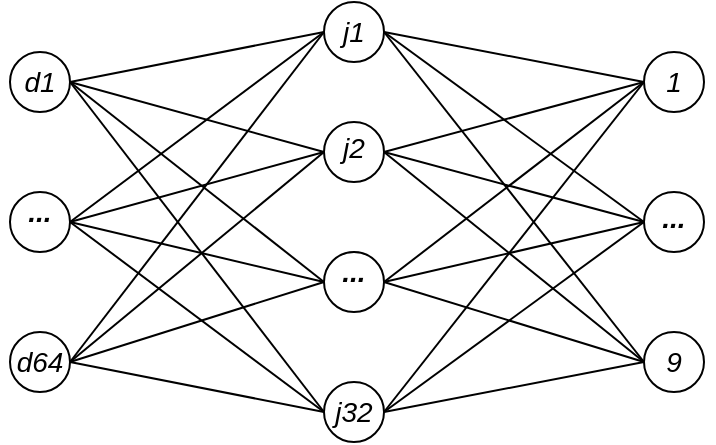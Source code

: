 <mxfile version="13.7.3" type="device"><diagram id="3duXBOCwB2C0YUFxyy--" name="Página-1"><mxGraphModel dx="593" dy="362" grid="0" gridSize="10" guides="1" tooltips="1" connect="1" arrows="1" fold="1" page="1" pageScale="1" pageWidth="827" pageHeight="1169" math="0" shadow="0"><root><mxCell id="0"/><mxCell id="1" parent="0"/><mxCell id="HwGUHVJfZJSe1KtvO8Ud-27" style="rounded=1;sketch=0;orthogonalLoop=1;jettySize=auto;html=1;exitX=1;exitY=0.5;exitDx=0;exitDy=0;entryX=0;entryY=0.5;entryDx=0;entryDy=0;fontSize=14;endArrow=none;endFill=0;" edge="1" parent="1" source="HwGUHVJfZJSe1KtvO8Ud-1" target="HwGUHVJfZJSe1KtvO8Ud-19"><mxGeometry relative="1" as="geometry"/></mxCell><mxCell id="HwGUHVJfZJSe1KtvO8Ud-28" style="edgeStyle=none;rounded=1;sketch=0;orthogonalLoop=1;jettySize=auto;html=1;exitX=1;exitY=0.5;exitDx=0;exitDy=0;entryX=0;entryY=0.5;entryDx=0;entryDy=0;endArrow=none;endFill=0;fontSize=14;" edge="1" parent="1" source="HwGUHVJfZJSe1KtvO8Ud-1" target="HwGUHVJfZJSe1KtvO8Ud-21"><mxGeometry relative="1" as="geometry"/></mxCell><mxCell id="HwGUHVJfZJSe1KtvO8Ud-29" style="edgeStyle=none;rounded=1;sketch=0;orthogonalLoop=1;jettySize=auto;html=1;exitX=1;exitY=0.5;exitDx=0;exitDy=0;entryX=0;entryY=0.5;entryDx=0;entryDy=0;endArrow=none;endFill=0;fontSize=14;" edge="1" parent="1" source="HwGUHVJfZJSe1KtvO8Ud-1" target="HwGUHVJfZJSe1KtvO8Ud-22"><mxGeometry relative="1" as="geometry"/></mxCell><mxCell id="HwGUHVJfZJSe1KtvO8Ud-30" style="edgeStyle=none;rounded=1;sketch=0;orthogonalLoop=1;jettySize=auto;html=1;exitX=1;exitY=0.5;exitDx=0;exitDy=0;entryX=0;entryY=0.5;entryDx=0;entryDy=0;endArrow=none;endFill=0;fontSize=14;" edge="1" parent="1" source="HwGUHVJfZJSe1KtvO8Ud-1" target="HwGUHVJfZJSe1KtvO8Ud-20"><mxGeometry relative="1" as="geometry"/></mxCell><mxCell id="HwGUHVJfZJSe1KtvO8Ud-1" value="" style="ellipse;whiteSpace=wrap;html=1;aspect=fixed;" vertex="1" parent="1"><mxGeometry x="163" y="120" width="30" height="30" as="geometry"/></mxCell><mxCell id="HwGUHVJfZJSe1KtvO8Ud-35" style="edgeStyle=none;rounded=1;sketch=0;orthogonalLoop=1;jettySize=auto;html=1;exitX=1;exitY=0.5;exitDx=0;exitDy=0;entryX=0;entryY=0.5;entryDx=0;entryDy=0;endArrow=none;endFill=0;fontSize=14;" edge="1" parent="1" source="HwGUHVJfZJSe1KtvO8Ud-7" target="HwGUHVJfZJSe1KtvO8Ud-19"><mxGeometry relative="1" as="geometry"/></mxCell><mxCell id="HwGUHVJfZJSe1KtvO8Ud-36" style="edgeStyle=none;rounded=1;sketch=0;orthogonalLoop=1;jettySize=auto;html=1;exitX=1;exitY=0.5;exitDx=0;exitDy=0;entryX=0;entryY=0.5;entryDx=0;entryDy=0;endArrow=none;endFill=0;fontSize=14;" edge="1" parent="1" source="HwGUHVJfZJSe1KtvO8Ud-7" target="HwGUHVJfZJSe1KtvO8Ud-22"><mxGeometry relative="1" as="geometry"/></mxCell><mxCell id="HwGUHVJfZJSe1KtvO8Ud-37" style="edgeStyle=none;rounded=1;sketch=0;orthogonalLoop=1;jettySize=auto;html=1;exitX=1;exitY=0.5;exitDx=0;exitDy=0;entryX=0;entryY=0.5;entryDx=0;entryDy=0;endArrow=none;endFill=0;fontSize=14;" edge="1" parent="1" source="HwGUHVJfZJSe1KtvO8Ud-7" target="HwGUHVJfZJSe1KtvO8Ud-21"><mxGeometry relative="1" as="geometry"/></mxCell><mxCell id="HwGUHVJfZJSe1KtvO8Ud-38" style="edgeStyle=none;rounded=1;sketch=0;orthogonalLoop=1;jettySize=auto;html=1;exitX=1;exitY=0.5;exitDx=0;exitDy=0;entryX=0;entryY=0.5;entryDx=0;entryDy=0;endArrow=none;endFill=0;fontSize=14;" edge="1" parent="1" source="HwGUHVJfZJSe1KtvO8Ud-7" target="HwGUHVJfZJSe1KtvO8Ud-20"><mxGeometry relative="1" as="geometry"/></mxCell><mxCell id="HwGUHVJfZJSe1KtvO8Ud-7" value="" style="ellipse;whiteSpace=wrap;html=1;aspect=fixed;" vertex="1" parent="1"><mxGeometry x="163" y="260" width="30" height="30" as="geometry"/></mxCell><mxCell id="HwGUHVJfZJSe1KtvO8Ud-31" style="edgeStyle=none;rounded=1;sketch=0;orthogonalLoop=1;jettySize=auto;html=1;exitX=1;exitY=0.5;exitDx=0;exitDy=0;entryX=0;entryY=0.5;entryDx=0;entryDy=0;endArrow=none;endFill=0;fontSize=14;" edge="1" parent="1" source="HwGUHVJfZJSe1KtvO8Ud-8" target="HwGUHVJfZJSe1KtvO8Ud-19"><mxGeometry relative="1" as="geometry"/></mxCell><mxCell id="HwGUHVJfZJSe1KtvO8Ud-32" style="edgeStyle=none;rounded=1;sketch=0;orthogonalLoop=1;jettySize=auto;html=1;exitX=1;exitY=0.5;exitDx=0;exitDy=0;entryX=0;entryY=0.5;entryDx=0;entryDy=0;endArrow=none;endFill=0;fontSize=14;" edge="1" parent="1" source="HwGUHVJfZJSe1KtvO8Ud-8" target="HwGUHVJfZJSe1KtvO8Ud-21"><mxGeometry relative="1" as="geometry"/></mxCell><mxCell id="HwGUHVJfZJSe1KtvO8Ud-33" style="edgeStyle=none;rounded=1;sketch=0;orthogonalLoop=1;jettySize=auto;html=1;exitX=1;exitY=0.5;exitDx=0;exitDy=0;entryX=0;entryY=0.5;entryDx=0;entryDy=0;endArrow=none;endFill=0;fontSize=14;" edge="1" parent="1" source="HwGUHVJfZJSe1KtvO8Ud-8" target="HwGUHVJfZJSe1KtvO8Ud-22"><mxGeometry relative="1" as="geometry"/></mxCell><mxCell id="HwGUHVJfZJSe1KtvO8Ud-34" style="edgeStyle=none;rounded=1;sketch=0;orthogonalLoop=1;jettySize=auto;html=1;exitX=1;exitY=0.5;exitDx=0;exitDy=0;entryX=0;entryY=0.5;entryDx=0;entryDy=0;endArrow=none;endFill=0;fontSize=14;" edge="1" parent="1" source="HwGUHVJfZJSe1KtvO8Ud-8" target="HwGUHVJfZJSe1KtvO8Ud-20"><mxGeometry relative="1" as="geometry"/></mxCell><mxCell id="HwGUHVJfZJSe1KtvO8Ud-8" value="" style="ellipse;whiteSpace=wrap;html=1;aspect=fixed;" vertex="1" parent="1"><mxGeometry x="163" y="190" width="30" height="30" as="geometry"/></mxCell><mxCell id="HwGUHVJfZJSe1KtvO8Ud-13" value="&lt;span style=&quot;font-size: 14px;&quot;&gt;&lt;i style=&quot;font-size: 14px;&quot;&gt;d1&lt;/i&gt;&lt;/span&gt;" style="text;html=1;strokeColor=none;fillColor=none;align=center;verticalAlign=middle;whiteSpace=wrap;rounded=0;sketch=0;fontSize=14;" vertex="1" parent="1"><mxGeometry x="158" y="125" width="40" height="20" as="geometry"/></mxCell><mxCell id="HwGUHVJfZJSe1KtvO8Ud-15" value="&lt;span style=&quot;font-size: 14px&quot;&gt;&lt;i style=&quot;font-size: 14px&quot;&gt;d64&lt;/i&gt;&lt;/span&gt;" style="text;html=1;strokeColor=none;fillColor=none;align=center;verticalAlign=middle;whiteSpace=wrap;rounded=0;sketch=0;fontSize=14;" vertex="1" parent="1"><mxGeometry x="158" y="265" width="40" height="20" as="geometry"/></mxCell><mxCell id="HwGUHVJfZJSe1KtvO8Ud-17" value="&lt;i style=&quot;font-size: 14px;&quot;&gt;&lt;font style=&quot;font-size: 14px;&quot;&gt;&lt;b style=&quot;font-size: 14px;&quot;&gt;...&lt;/b&gt;&lt;/font&gt;&lt;/i&gt;" style="text;html=1;strokeColor=none;fillColor=none;align=center;verticalAlign=middle;whiteSpace=wrap;rounded=0;sketch=0;fontSize=14;" vertex="1" parent="1"><mxGeometry x="158" y="190" width="40" height="20" as="geometry"/></mxCell><mxCell id="HwGUHVJfZJSe1KtvO8Ud-47" style="edgeStyle=none;rounded=1;sketch=0;orthogonalLoop=1;jettySize=auto;html=1;exitX=1;exitY=0.5;exitDx=0;exitDy=0;entryX=0;entryY=0.5;entryDx=0;entryDy=0;endArrow=none;endFill=0;fontSize=14;" edge="1" parent="1" source="HwGUHVJfZJSe1KtvO8Ud-19" target="HwGUHVJfZJSe1KtvO8Ud-24"><mxGeometry relative="1" as="geometry"/></mxCell><mxCell id="HwGUHVJfZJSe1KtvO8Ud-48" style="edgeStyle=none;rounded=1;sketch=0;orthogonalLoop=1;jettySize=auto;html=1;exitX=1;exitY=0.5;exitDx=0;exitDy=0;entryX=0;entryY=0.5;entryDx=0;entryDy=0;endArrow=none;endFill=0;fontSize=14;" edge="1" parent="1" source="HwGUHVJfZJSe1KtvO8Ud-19" target="HwGUHVJfZJSe1KtvO8Ud-25"><mxGeometry relative="1" as="geometry"/></mxCell><mxCell id="HwGUHVJfZJSe1KtvO8Ud-49" style="edgeStyle=none;rounded=1;sketch=0;orthogonalLoop=1;jettySize=auto;html=1;exitX=1;exitY=0.5;exitDx=0;exitDy=0;entryX=0;entryY=0.5;entryDx=0;entryDy=0;endArrow=none;endFill=0;fontSize=14;" edge="1" parent="1" source="HwGUHVJfZJSe1KtvO8Ud-19" target="HwGUHVJfZJSe1KtvO8Ud-26"><mxGeometry relative="1" as="geometry"/></mxCell><mxCell id="HwGUHVJfZJSe1KtvO8Ud-19" value="" style="ellipse;whiteSpace=wrap;html=1;aspect=fixed;" vertex="1" parent="1"><mxGeometry x="320" y="95" width="30" height="30" as="geometry"/></mxCell><mxCell id="HwGUHVJfZJSe1KtvO8Ud-58" style="edgeStyle=none;rounded=1;sketch=0;orthogonalLoop=1;jettySize=auto;html=1;exitX=1;exitY=0.5;exitDx=0;exitDy=0;entryX=0;entryY=0.5;entryDx=0;entryDy=0;endArrow=none;endFill=0;fontSize=14;" edge="1" parent="1" source="HwGUHVJfZJSe1KtvO8Ud-20" target="HwGUHVJfZJSe1KtvO8Ud-25"><mxGeometry relative="1" as="geometry"/></mxCell><mxCell id="HwGUHVJfZJSe1KtvO8Ud-59" style="edgeStyle=none;rounded=1;sketch=0;orthogonalLoop=1;jettySize=auto;html=1;exitX=1;exitY=0.5;exitDx=0;exitDy=0;entryX=0;entryY=0.5;entryDx=0;entryDy=0;endArrow=none;endFill=0;fontSize=14;" edge="1" parent="1" source="HwGUHVJfZJSe1KtvO8Ud-20" target="HwGUHVJfZJSe1KtvO8Ud-24"><mxGeometry relative="1" as="geometry"/></mxCell><mxCell id="HwGUHVJfZJSe1KtvO8Ud-60" style="edgeStyle=none;rounded=1;sketch=0;orthogonalLoop=1;jettySize=auto;html=1;exitX=1;exitY=0.5;exitDx=0;exitDy=0;entryX=0;entryY=0.5;entryDx=0;entryDy=0;endArrow=none;endFill=0;fontSize=14;" edge="1" parent="1" source="HwGUHVJfZJSe1KtvO8Ud-20" target="HwGUHVJfZJSe1KtvO8Ud-26"><mxGeometry relative="1" as="geometry"/></mxCell><mxCell id="HwGUHVJfZJSe1KtvO8Ud-20" value="" style="ellipse;whiteSpace=wrap;html=1;aspect=fixed;" vertex="1" parent="1"><mxGeometry x="320" y="285" width="30" height="30" as="geometry"/></mxCell><mxCell id="HwGUHVJfZJSe1KtvO8Ud-51" style="edgeStyle=none;rounded=1;sketch=0;orthogonalLoop=1;jettySize=auto;html=1;exitX=1;exitY=0.5;exitDx=0;exitDy=0;entryX=0;entryY=0.5;entryDx=0;entryDy=0;endArrow=none;endFill=0;fontSize=14;" edge="1" parent="1" source="HwGUHVJfZJSe1KtvO8Ud-21" target="HwGUHVJfZJSe1KtvO8Ud-24"><mxGeometry relative="1" as="geometry"/></mxCell><mxCell id="HwGUHVJfZJSe1KtvO8Ud-52" style="edgeStyle=none;rounded=1;sketch=0;orthogonalLoop=1;jettySize=auto;html=1;exitX=1;exitY=0.5;exitDx=0;exitDy=0;entryX=0;entryY=0.5;entryDx=0;entryDy=0;endArrow=none;endFill=0;fontSize=14;" edge="1" parent="1" source="HwGUHVJfZJSe1KtvO8Ud-21" target="HwGUHVJfZJSe1KtvO8Ud-25"><mxGeometry relative="1" as="geometry"/></mxCell><mxCell id="HwGUHVJfZJSe1KtvO8Ud-53" style="edgeStyle=none;rounded=1;sketch=0;orthogonalLoop=1;jettySize=auto;html=1;exitX=1;exitY=0.5;exitDx=0;exitDy=0;entryX=0;entryY=0.5;entryDx=0;entryDy=0;endArrow=none;endFill=0;fontSize=14;" edge="1" parent="1" source="HwGUHVJfZJSe1KtvO8Ud-21" target="HwGUHVJfZJSe1KtvO8Ud-26"><mxGeometry relative="1" as="geometry"/></mxCell><mxCell id="HwGUHVJfZJSe1KtvO8Ud-21" value="" style="ellipse;whiteSpace=wrap;html=1;aspect=fixed;" vertex="1" parent="1"><mxGeometry x="320" y="155" width="30" height="30" as="geometry"/></mxCell><mxCell id="HwGUHVJfZJSe1KtvO8Ud-55" style="edgeStyle=none;rounded=1;sketch=0;orthogonalLoop=1;jettySize=auto;html=1;exitX=1;exitY=0.5;exitDx=0;exitDy=0;entryX=0;entryY=0.5;entryDx=0;entryDy=0;endArrow=none;endFill=0;fontSize=14;" edge="1" parent="1" source="HwGUHVJfZJSe1KtvO8Ud-22" target="HwGUHVJfZJSe1KtvO8Ud-24"><mxGeometry relative="1" as="geometry"/></mxCell><mxCell id="HwGUHVJfZJSe1KtvO8Ud-56" style="edgeStyle=none;rounded=1;sketch=0;orthogonalLoop=1;jettySize=auto;html=1;exitX=1;exitY=0.5;exitDx=0;exitDy=0;entryX=0;entryY=0.5;entryDx=0;entryDy=0;endArrow=none;endFill=0;fontSize=14;" edge="1" parent="1" source="HwGUHVJfZJSe1KtvO8Ud-22" target="HwGUHVJfZJSe1KtvO8Ud-25"><mxGeometry relative="1" as="geometry"/></mxCell><mxCell id="HwGUHVJfZJSe1KtvO8Ud-57" style="edgeStyle=none;rounded=1;sketch=0;orthogonalLoop=1;jettySize=auto;html=1;exitX=1;exitY=0.5;exitDx=0;exitDy=0;entryX=0;entryY=0.5;entryDx=0;entryDy=0;endArrow=none;endFill=0;fontSize=14;" edge="1" parent="1" source="HwGUHVJfZJSe1KtvO8Ud-22" target="HwGUHVJfZJSe1KtvO8Ud-26"><mxGeometry relative="1" as="geometry"/></mxCell><mxCell id="HwGUHVJfZJSe1KtvO8Ud-22" value="" style="ellipse;whiteSpace=wrap;html=1;aspect=fixed;" vertex="1" parent="1"><mxGeometry x="320" y="220" width="30" height="30" as="geometry"/></mxCell><mxCell id="HwGUHVJfZJSe1KtvO8Ud-24" value="" style="ellipse;whiteSpace=wrap;html=1;aspect=fixed;" vertex="1" parent="1"><mxGeometry x="480" y="120" width="30" height="30" as="geometry"/></mxCell><mxCell id="HwGUHVJfZJSe1KtvO8Ud-25" value="" style="ellipse;whiteSpace=wrap;html=1;aspect=fixed;" vertex="1" parent="1"><mxGeometry x="480" y="190" width="30" height="30" as="geometry"/></mxCell><mxCell id="HwGUHVJfZJSe1KtvO8Ud-26" value="" style="ellipse;whiteSpace=wrap;html=1;aspect=fixed;" vertex="1" parent="1"><mxGeometry x="480" y="260" width="30" height="30" as="geometry"/></mxCell><mxCell id="HwGUHVJfZJSe1KtvO8Ud-40" value="&lt;span style=&quot;font-size: 14px&quot;&gt;&lt;i style=&quot;font-size: 14px&quot;&gt;j1&lt;/i&gt;&lt;/span&gt;" style="text;html=1;strokeColor=none;fillColor=none;align=center;verticalAlign=middle;whiteSpace=wrap;rounded=0;sketch=0;fontSize=14;" vertex="1" parent="1"><mxGeometry x="315" y="100" width="40" height="20" as="geometry"/></mxCell><mxCell id="HwGUHVJfZJSe1KtvO8Ud-41" value="&lt;span style=&quot;font-size: 14px&quot;&gt;&lt;i style=&quot;font-size: 14px&quot;&gt;j2&lt;/i&gt;&lt;/span&gt;" style="text;html=1;strokeColor=none;fillColor=none;align=center;verticalAlign=middle;whiteSpace=wrap;rounded=0;sketch=0;fontSize=14;" vertex="1" parent="1"><mxGeometry x="315" y="158" width="40" height="20" as="geometry"/></mxCell><mxCell id="HwGUHVJfZJSe1KtvO8Ud-42" value="&lt;i style=&quot;font-size: 14px;&quot;&gt;&lt;font style=&quot;font-size: 14px;&quot;&gt;&lt;b style=&quot;font-size: 14px;&quot;&gt;...&lt;/b&gt;&lt;/font&gt;&lt;/i&gt;" style="text;html=1;strokeColor=none;fillColor=none;align=center;verticalAlign=middle;whiteSpace=wrap;rounded=0;sketch=0;fontSize=14;" vertex="1" parent="1"><mxGeometry x="315" y="220" width="40" height="20" as="geometry"/></mxCell><mxCell id="HwGUHVJfZJSe1KtvO8Ud-43" value="&lt;span style=&quot;font-size: 14px&quot;&gt;&lt;i style=&quot;font-size: 14px&quot;&gt;j32&lt;/i&gt;&lt;/span&gt;" style="text;html=1;strokeColor=none;fillColor=none;align=center;verticalAlign=middle;whiteSpace=wrap;rounded=0;sketch=0;fontSize=14;" vertex="1" parent="1"><mxGeometry x="315" y="290" width="40" height="20" as="geometry"/></mxCell><mxCell id="HwGUHVJfZJSe1KtvO8Ud-61" value="&lt;span style=&quot;font-size: 14px&quot;&gt;&lt;i style=&quot;font-size: 14px&quot;&gt;1&lt;/i&gt;&lt;/span&gt;" style="text;html=1;strokeColor=none;fillColor=none;align=center;verticalAlign=middle;whiteSpace=wrap;rounded=0;sketch=0;fontSize=14;" vertex="1" parent="1"><mxGeometry x="475" y="125" width="40" height="20" as="geometry"/></mxCell><mxCell id="HwGUHVJfZJSe1KtvO8Ud-62" value="&lt;i style=&quot;font-size: 14px;&quot;&gt;&lt;font style=&quot;font-size: 14px;&quot;&gt;&lt;b style=&quot;font-size: 14px;&quot;&gt;...&lt;/b&gt;&lt;/font&gt;&lt;/i&gt;" style="text;html=1;strokeColor=none;fillColor=none;align=center;verticalAlign=middle;whiteSpace=wrap;rounded=0;sketch=0;fontSize=14;" vertex="1" parent="1"><mxGeometry x="475" y="193" width="40" height="20" as="geometry"/></mxCell><mxCell id="HwGUHVJfZJSe1KtvO8Ud-63" value="&lt;span style=&quot;font-size: 14px&quot;&gt;&lt;i style=&quot;font-size: 14px&quot;&gt;9&lt;/i&gt;&lt;/span&gt;" style="text;html=1;strokeColor=none;fillColor=none;align=center;verticalAlign=middle;whiteSpace=wrap;rounded=0;sketch=0;fontSize=14;" vertex="1" parent="1"><mxGeometry x="475" y="265" width="40" height="20" as="geometry"/></mxCell></root></mxGraphModel></diagram></mxfile>